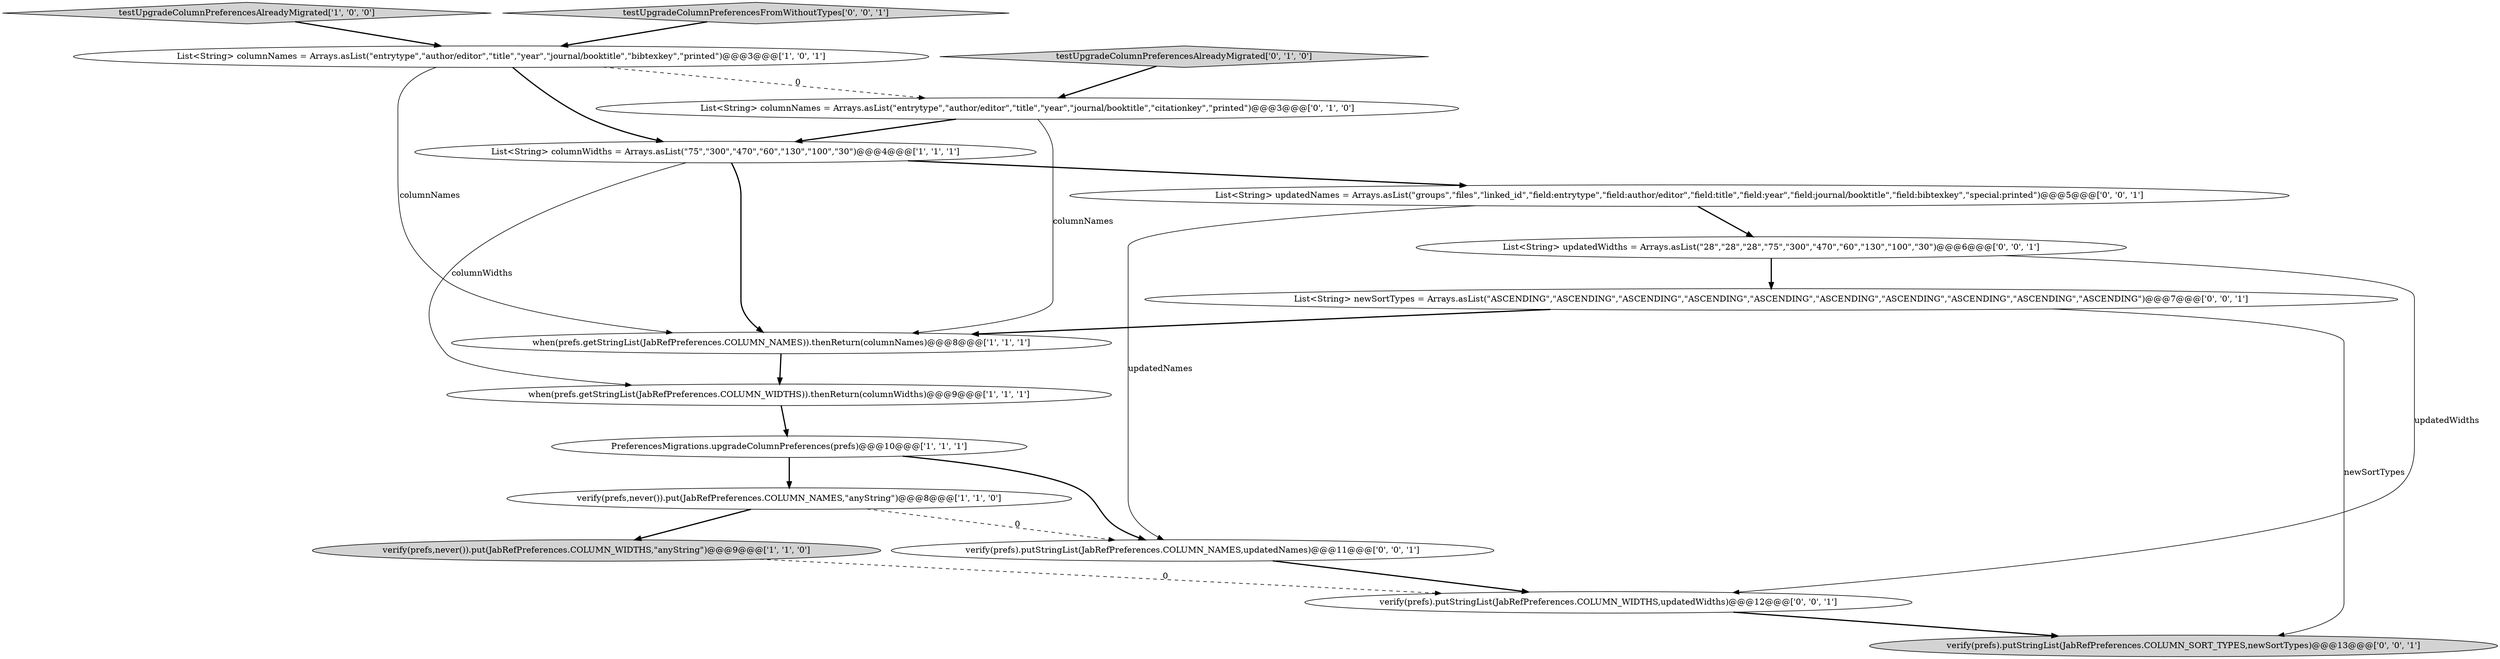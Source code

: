 digraph {
1 [style = filled, label = "testUpgradeColumnPreferencesAlreadyMigrated['1', '0', '0']", fillcolor = lightgray, shape = diamond image = "AAA0AAABBB1BBB"];
14 [style = filled, label = "List<String> updatedWidths = Arrays.asList(\"28\",\"28\",\"28\",\"75\",\"300\",\"470\",\"60\",\"130\",\"100\",\"30\")@@@6@@@['0', '0', '1']", fillcolor = white, shape = ellipse image = "AAA0AAABBB3BBB"];
8 [style = filled, label = "List<String> columnNames = Arrays.asList(\"entrytype\",\"author/editor\",\"title\",\"year\",\"journal/booktitle\",\"citationkey\",\"printed\")@@@3@@@['0', '1', '0']", fillcolor = white, shape = ellipse image = "AAA1AAABBB2BBB"];
13 [style = filled, label = "verify(prefs).putStringList(JabRefPreferences.COLUMN_NAMES,updatedNames)@@@11@@@['0', '0', '1']", fillcolor = white, shape = ellipse image = "AAA0AAABBB3BBB"];
2 [style = filled, label = "List<String> columnNames = Arrays.asList(\"entrytype\",\"author/editor\",\"title\",\"year\",\"journal/booktitle\",\"bibtexkey\",\"printed\")@@@3@@@['1', '0', '1']", fillcolor = white, shape = ellipse image = "AAA0AAABBB1BBB"];
6 [style = filled, label = "when(prefs.getStringList(JabRefPreferences.COLUMN_NAMES)).thenReturn(columnNames)@@@8@@@['1', '1', '1']", fillcolor = white, shape = ellipse image = "AAA0AAABBB1BBB"];
12 [style = filled, label = "List<String> newSortTypes = Arrays.asList(\"ASCENDING\",\"ASCENDING\",\"ASCENDING\",\"ASCENDING\",\"ASCENDING\",\"ASCENDING\",\"ASCENDING\",\"ASCENDING\",\"ASCENDING\",\"ASCENDING\")@@@7@@@['0', '0', '1']", fillcolor = white, shape = ellipse image = "AAA0AAABBB3BBB"];
4 [style = filled, label = "verify(prefs,never()).put(JabRefPreferences.COLUMN_WIDTHS,\"anyString\")@@@9@@@['1', '1', '0']", fillcolor = lightgray, shape = ellipse image = "AAA0AAABBB1BBB"];
0 [style = filled, label = "List<String> columnWidths = Arrays.asList(\"75\",\"300\",\"470\",\"60\",\"130\",\"100\",\"30\")@@@4@@@['1', '1', '1']", fillcolor = white, shape = ellipse image = "AAA0AAABBB1BBB"];
3 [style = filled, label = "when(prefs.getStringList(JabRefPreferences.COLUMN_WIDTHS)).thenReturn(columnWidths)@@@9@@@['1', '1', '1']", fillcolor = white, shape = ellipse image = "AAA0AAABBB1BBB"];
9 [style = filled, label = "testUpgradeColumnPreferencesAlreadyMigrated['0', '1', '0']", fillcolor = lightgray, shape = diamond image = "AAA0AAABBB2BBB"];
15 [style = filled, label = "List<String> updatedNames = Arrays.asList(\"groups\",\"files\",\"linked_id\",\"field:entrytype\",\"field:author/editor\",\"field:title\",\"field:year\",\"field:journal/booktitle\",\"field:bibtexkey\",\"special:printed\")@@@5@@@['0', '0', '1']", fillcolor = white, shape = ellipse image = "AAA0AAABBB3BBB"];
10 [style = filled, label = "testUpgradeColumnPreferencesFromWithoutTypes['0', '0', '1']", fillcolor = lightgray, shape = diamond image = "AAA0AAABBB3BBB"];
11 [style = filled, label = "verify(prefs).putStringList(JabRefPreferences.COLUMN_WIDTHS,updatedWidths)@@@12@@@['0', '0', '1']", fillcolor = white, shape = ellipse image = "AAA0AAABBB3BBB"];
7 [style = filled, label = "verify(prefs,never()).put(JabRefPreferences.COLUMN_NAMES,\"anyString\")@@@8@@@['1', '1', '0']", fillcolor = white, shape = ellipse image = "AAA0AAABBB1BBB"];
5 [style = filled, label = "PreferencesMigrations.upgradeColumnPreferences(prefs)@@@10@@@['1', '1', '1']", fillcolor = white, shape = ellipse image = "AAA0AAABBB1BBB"];
16 [style = filled, label = "verify(prefs).putStringList(JabRefPreferences.COLUMN_SORT_TYPES,newSortTypes)@@@13@@@['0', '0', '1']", fillcolor = lightgray, shape = ellipse image = "AAA0AAABBB3BBB"];
0->6 [style = bold, label=""];
4->11 [style = dashed, label="0"];
10->2 [style = bold, label=""];
8->0 [style = bold, label=""];
2->8 [style = dashed, label="0"];
14->12 [style = bold, label=""];
11->16 [style = bold, label=""];
15->13 [style = solid, label="updatedNames"];
2->6 [style = solid, label="columnNames"];
7->13 [style = dashed, label="0"];
3->5 [style = bold, label=""];
5->13 [style = bold, label=""];
0->3 [style = solid, label="columnWidths"];
13->11 [style = bold, label=""];
0->15 [style = bold, label=""];
15->14 [style = bold, label=""];
7->4 [style = bold, label=""];
8->6 [style = solid, label="columnNames"];
6->3 [style = bold, label=""];
2->0 [style = bold, label=""];
14->11 [style = solid, label="updatedWidths"];
9->8 [style = bold, label=""];
1->2 [style = bold, label=""];
5->7 [style = bold, label=""];
12->6 [style = bold, label=""];
12->16 [style = solid, label="newSortTypes"];
}
